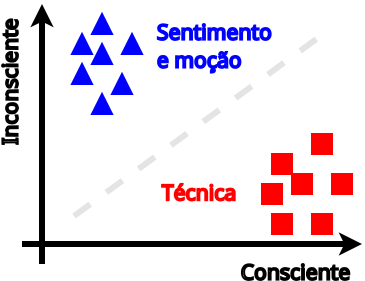 <?xml version="1.0" encoding="UTF-8"?>
<dia:diagram xmlns:dia="http://www.lysator.liu.se/~alla/dia/">
  <dia:layer name="Segundo plano" visible="true" connectable="true" active="true">
    <dia:object type="Standard - Line" version="0" id="O0">
      <dia:attribute name="obj_pos">
        <dia:point val="-3,80"/>
      </dia:attribute>
      <dia:attribute name="obj_bb">
        <dia:rectangle val="-3.15,79.415;14.15,80.585"/>
      </dia:attribute>
      <dia:attribute name="conn_endpoints">
        <dia:point val="-3,80"/>
        <dia:point val="14,80"/>
      </dia:attribute>
      <dia:attribute name="numcp">
        <dia:int val="1"/>
      </dia:attribute>
      <dia:attribute name="line_width">
        <dia:real val="0.3"/>
      </dia:attribute>
      <dia:attribute name="end_arrow">
        <dia:enum val="22"/>
      </dia:attribute>
      <dia:attribute name="end_arrow_length">
        <dia:real val="0.5"/>
      </dia:attribute>
      <dia:attribute name="end_arrow_width">
        <dia:real val="0.5"/>
      </dia:attribute>
    </dia:object>
    <dia:object type="Standard - Line" version="0" id="O1">
      <dia:attribute name="obj_pos">
        <dia:point val="-2,81"/>
      </dia:attribute>
      <dia:attribute name="obj_bb">
        <dia:rectangle val="-2.585,67.85;-1.415,81.15"/>
      </dia:attribute>
      <dia:attribute name="conn_endpoints">
        <dia:point val="-2,81"/>
        <dia:point val="-2,68"/>
      </dia:attribute>
      <dia:attribute name="numcp">
        <dia:int val="1"/>
      </dia:attribute>
      <dia:attribute name="line_width">
        <dia:real val="0.3"/>
      </dia:attribute>
      <dia:attribute name="end_arrow">
        <dia:enum val="22"/>
      </dia:attribute>
      <dia:attribute name="end_arrow_length">
        <dia:real val="0.5"/>
      </dia:attribute>
      <dia:attribute name="end_arrow_width">
        <dia:real val="0.5"/>
      </dia:attribute>
    </dia:object>
    <dia:object type="Standard - Polygon" version="0" id="O2">
      <dia:attribute name="obj_pos">
        <dia:point val="2,70.5"/>
      </dia:attribute>
      <dia:attribute name="obj_bb">
        <dia:rectangle val="1.919,69.388;3.081,70.55"/>
      </dia:attribute>
      <dia:attribute name="poly_points">
        <dia:point val="2,70.5"/>
        <dia:point val="3,70.5"/>
        <dia:point val="2.5,69.5"/>
      </dia:attribute>
      <dia:attribute name="line_color">
        <dia:color val="#0000ffff"/>
      </dia:attribute>
      <dia:attribute name="inner_color">
        <dia:color val="#0000ffff"/>
      </dia:attribute>
      <dia:attribute name="show_background">
        <dia:boolean val="true"/>
      </dia:attribute>
    </dia:object>
    <dia:object type="Standard - Polygon" version="0" id="O3">
      <dia:attribute name="obj_pos">
        <dia:point val="0.5,69.5"/>
      </dia:attribute>
      <dia:attribute name="obj_bb">
        <dia:rectangle val="0.419,68.388;1.581,69.55"/>
      </dia:attribute>
      <dia:attribute name="poly_points">
        <dia:point val="0.5,69.5"/>
        <dia:point val="1.5,69.5"/>
        <dia:point val="1,68.5"/>
      </dia:attribute>
      <dia:attribute name="line_color">
        <dia:color val="#0000ffff"/>
      </dia:attribute>
      <dia:attribute name="inner_color">
        <dia:color val="#0000ffff"/>
      </dia:attribute>
      <dia:attribute name="show_background">
        <dia:boolean val="true"/>
      </dia:attribute>
    </dia:object>
    <dia:object type="Standard - Polygon" version="0" id="O4">
      <dia:attribute name="obj_pos">
        <dia:point val="-0.5,70.5"/>
      </dia:attribute>
      <dia:attribute name="obj_bb">
        <dia:rectangle val="-0.581,69.388;0.581,70.55"/>
      </dia:attribute>
      <dia:attribute name="poly_points">
        <dia:point val="-0.5,70.5"/>
        <dia:point val="0.5,70.5"/>
        <dia:point val="0,69.5"/>
      </dia:attribute>
      <dia:attribute name="line_color">
        <dia:color val="#0000ffff"/>
      </dia:attribute>
      <dia:attribute name="inner_color">
        <dia:color val="#0000ffff"/>
      </dia:attribute>
      <dia:attribute name="show_background">
        <dia:boolean val="true"/>
      </dia:attribute>
    </dia:object>
    <dia:object type="Standard - Polygon" version="0" id="O5">
      <dia:attribute name="obj_pos">
        <dia:point val="1.5,72.5"/>
      </dia:attribute>
      <dia:attribute name="obj_bb">
        <dia:rectangle val="1.419,71.388;2.581,72.55"/>
      </dia:attribute>
      <dia:attribute name="poly_points">
        <dia:point val="1.5,72.5"/>
        <dia:point val="2.5,72.5"/>
        <dia:point val="2,71.5"/>
      </dia:attribute>
      <dia:attribute name="line_color">
        <dia:color val="#0000ffff"/>
      </dia:attribute>
      <dia:attribute name="inner_color">
        <dia:color val="#0000ffff"/>
      </dia:attribute>
      <dia:attribute name="show_background">
        <dia:boolean val="true"/>
      </dia:attribute>
    </dia:object>
    <dia:object type="Standard - Polygon" version="0" id="O6">
      <dia:attribute name="obj_pos">
        <dia:point val="0.5,73.5"/>
      </dia:attribute>
      <dia:attribute name="obj_bb">
        <dia:rectangle val="0.419,72.388;1.581,73.55"/>
      </dia:attribute>
      <dia:attribute name="poly_points">
        <dia:point val="0.5,73.5"/>
        <dia:point val="1.5,73.5"/>
        <dia:point val="1,72.5"/>
      </dia:attribute>
      <dia:attribute name="line_color">
        <dia:color val="#0000ffff"/>
      </dia:attribute>
      <dia:attribute name="inner_color">
        <dia:color val="#0000ffff"/>
      </dia:attribute>
      <dia:attribute name="show_background">
        <dia:boolean val="true"/>
      </dia:attribute>
    </dia:object>
    <dia:object type="Standard - Polygon" version="0" id="O7">
      <dia:attribute name="obj_pos">
        <dia:point val="-0.5,72"/>
      </dia:attribute>
      <dia:attribute name="obj_bb">
        <dia:rectangle val="-0.581,70.888;0.581,72.05"/>
      </dia:attribute>
      <dia:attribute name="poly_points">
        <dia:point val="-0.5,72"/>
        <dia:point val="0.5,72"/>
        <dia:point val="0,71"/>
      </dia:attribute>
      <dia:attribute name="line_color">
        <dia:color val="#0000ffff"/>
      </dia:attribute>
      <dia:attribute name="inner_color">
        <dia:color val="#0000ffff"/>
      </dia:attribute>
      <dia:attribute name="show_background">
        <dia:boolean val="true"/>
      </dia:attribute>
    </dia:object>
    <dia:object type="Standard - Polygon" version="0" id="O8">
      <dia:attribute name="obj_pos">
        <dia:point val="0.5,71"/>
      </dia:attribute>
      <dia:attribute name="obj_bb">
        <dia:rectangle val="0.419,69.888;1.581,71.05"/>
      </dia:attribute>
      <dia:attribute name="poly_points">
        <dia:point val="0.5,71"/>
        <dia:point val="1.5,71"/>
        <dia:point val="1,70"/>
      </dia:attribute>
      <dia:attribute name="line_color">
        <dia:color val="#0000ffff"/>
      </dia:attribute>
      <dia:attribute name="inner_color">
        <dia:color val="#0000ffff"/>
      </dia:attribute>
      <dia:attribute name="show_background">
        <dia:boolean val="true"/>
      </dia:attribute>
    </dia:object>
    <dia:object type="Standard - Polygon" version="0" id="O9">
      <dia:attribute name="obj_pos">
        <dia:point val="12.5,77.5"/>
      </dia:attribute>
      <dia:attribute name="obj_bb">
        <dia:rectangle val="12.45,76.45;13.55,77.55"/>
      </dia:attribute>
      <dia:attribute name="poly_points">
        <dia:point val="12.5,77.5"/>
        <dia:point val="13.5,77.5"/>
        <dia:point val="13.5,76.5"/>
        <dia:point val="12.5,76.5"/>
      </dia:attribute>
      <dia:attribute name="line_color">
        <dia:color val="#ff0000ff"/>
      </dia:attribute>
      <dia:attribute name="inner_color">
        <dia:color val="#ff0000ff"/>
      </dia:attribute>
      <dia:attribute name="show_background">
        <dia:boolean val="true"/>
      </dia:attribute>
    </dia:object>
    <dia:object type="Standard - Polygon" version="0" id="O10">
      <dia:attribute name="obj_pos">
        <dia:point val="11.5,75.5"/>
      </dia:attribute>
      <dia:attribute name="obj_bb">
        <dia:rectangle val="11.45,74.45;12.55,75.55"/>
      </dia:attribute>
      <dia:attribute name="poly_points">
        <dia:point val="11.5,75.5"/>
        <dia:point val="12.5,75.5"/>
        <dia:point val="12.5,74.5"/>
        <dia:point val="11.5,74.5"/>
      </dia:attribute>
      <dia:attribute name="line_color">
        <dia:color val="#ff0000ff"/>
      </dia:attribute>
      <dia:attribute name="inner_color">
        <dia:color val="#ff0000ff"/>
      </dia:attribute>
      <dia:attribute name="show_background">
        <dia:boolean val="true"/>
      </dia:attribute>
    </dia:object>
    <dia:object type="Standard - Polygon" version="0" id="O11">
      <dia:attribute name="obj_pos">
        <dia:point val="9.5,76.5"/>
      </dia:attribute>
      <dia:attribute name="obj_bb">
        <dia:rectangle val="9.45,75.45;10.55,76.55"/>
      </dia:attribute>
      <dia:attribute name="poly_points">
        <dia:point val="9.5,76.5"/>
        <dia:point val="10.5,76.5"/>
        <dia:point val="10.5,75.5"/>
        <dia:point val="9.5,75.5"/>
      </dia:attribute>
      <dia:attribute name="line_color">
        <dia:color val="#ff0000ff"/>
      </dia:attribute>
      <dia:attribute name="inner_color">
        <dia:color val="#ff0000ff"/>
      </dia:attribute>
      <dia:attribute name="show_background">
        <dia:boolean val="true"/>
      </dia:attribute>
    </dia:object>
    <dia:object type="Standard - Polygon" version="0" id="O12">
      <dia:attribute name="obj_pos">
        <dia:point val="11.5,79.5"/>
      </dia:attribute>
      <dia:attribute name="obj_bb">
        <dia:rectangle val="11.45,78.45;12.55,79.55"/>
      </dia:attribute>
      <dia:attribute name="poly_points">
        <dia:point val="11.5,79.5"/>
        <dia:point val="12.5,79.5"/>
        <dia:point val="12.5,78.5"/>
        <dia:point val="11.5,78.5"/>
      </dia:attribute>
      <dia:attribute name="line_color">
        <dia:color val="#ff0000ff"/>
      </dia:attribute>
      <dia:attribute name="inner_color">
        <dia:color val="#ff0000ff"/>
      </dia:attribute>
      <dia:attribute name="show_background">
        <dia:boolean val="true"/>
      </dia:attribute>
    </dia:object>
    <dia:object type="Standard - Polygon" version="0" id="O13">
      <dia:attribute name="obj_pos">
        <dia:point val="9.5,79.5"/>
      </dia:attribute>
      <dia:attribute name="obj_bb">
        <dia:rectangle val="9.45,78.45;10.55,79.55"/>
      </dia:attribute>
      <dia:attribute name="poly_points">
        <dia:point val="9.5,79.5"/>
        <dia:point val="10.5,79.5"/>
        <dia:point val="10.5,78.5"/>
        <dia:point val="9.5,78.5"/>
      </dia:attribute>
      <dia:attribute name="line_color">
        <dia:color val="#ff0000ff"/>
      </dia:attribute>
      <dia:attribute name="inner_color">
        <dia:color val="#ff0000ff"/>
      </dia:attribute>
      <dia:attribute name="show_background">
        <dia:boolean val="true"/>
      </dia:attribute>
    </dia:object>
    <dia:object type="Standard - Polygon" version="0" id="O14">
      <dia:attribute name="obj_pos">
        <dia:point val="9,78"/>
      </dia:attribute>
      <dia:attribute name="obj_bb">
        <dia:rectangle val="8.95,76.95;10.05,78.05"/>
      </dia:attribute>
      <dia:attribute name="poly_points">
        <dia:point val="9,78"/>
        <dia:point val="10,78"/>
        <dia:point val="10,77"/>
        <dia:point val="9,77"/>
      </dia:attribute>
      <dia:attribute name="line_color">
        <dia:color val="#ff0000ff"/>
      </dia:attribute>
      <dia:attribute name="inner_color">
        <dia:color val="#ff0000ff"/>
      </dia:attribute>
      <dia:attribute name="show_background">
        <dia:boolean val="true"/>
      </dia:attribute>
    </dia:object>
    <dia:object type="Standard - Polygon" version="0" id="O15">
      <dia:attribute name="obj_pos">
        <dia:point val="10.5,77.5"/>
      </dia:attribute>
      <dia:attribute name="obj_bb">
        <dia:rectangle val="10.45,76.45;11.55,77.55"/>
      </dia:attribute>
      <dia:attribute name="poly_points">
        <dia:point val="10.5,77.5"/>
        <dia:point val="11.5,77.5"/>
        <dia:point val="11.5,76.5"/>
        <dia:point val="10.5,76.5"/>
      </dia:attribute>
      <dia:attribute name="line_color">
        <dia:color val="#ff0000ff"/>
      </dia:attribute>
      <dia:attribute name="inner_color">
        <dia:color val="#ff0000ff"/>
      </dia:attribute>
      <dia:attribute name="show_background">
        <dia:boolean val="true"/>
      </dia:attribute>
    </dia:object>
    <dia:object type="Standard - Outline" version="0" id="O16">
      <dia:attribute name="obj_pos">
        <dia:point val="-4,75"/>
      </dia:attribute>
      <dia:attribute name="obj_bb">
        <dia:rectangle val="-4.05,68.412;-3.131,75.05"/>
      </dia:attribute>
      <dia:attribute name="meta">
        <dia:composite type="dict"/>
      </dia:attribute>
      <dia:attribute name="name">
        <dia:string>#Inconsciente#</dia:string>
      </dia:attribute>
      <dia:attribute name="rotation">
        <dia:real val="90"/>
      </dia:attribute>
      <dia:attribute name="text_font">
        <dia:font family="sans" style="0" name="Helvetica"/>
      </dia:attribute>
      <dia:attribute name="text_height">
        <dia:real val="1.058"/>
      </dia:attribute>
      <dia:attribute name="line_width">
        <dia:real val="0.1"/>
      </dia:attribute>
      <dia:attribute name="line_colour">
        <dia:color val="#000000ff"/>
      </dia:attribute>
      <dia:attribute name="fill_colour">
        <dia:color val="#ffffffff"/>
      </dia:attribute>
      <dia:attribute name="show_background">
        <dia:boolean val="false"/>
      </dia:attribute>
    </dia:object>
    <dia:object type="Standard - Outline" version="0" id="O17">
      <dia:attribute name="obj_pos">
        <dia:point val="4,77"/>
      </dia:attribute>
      <dia:attribute name="obj_bb">
        <dia:rectangle val="3.95,76.95;8.032,77.911"/>
      </dia:attribute>
      <dia:attribute name="meta">
        <dia:composite type="dict"/>
      </dia:attribute>
      <dia:attribute name="name">
        <dia:string>#Técnica#</dia:string>
      </dia:attribute>
      <dia:attribute name="rotation">
        <dia:real val="0"/>
      </dia:attribute>
      <dia:attribute name="text_font">
        <dia:font family="sans" style="0" name="Helvetica"/>
      </dia:attribute>
      <dia:attribute name="text_height">
        <dia:real val="1.058"/>
      </dia:attribute>
      <dia:attribute name="line_width">
        <dia:real val="0.1"/>
      </dia:attribute>
      <dia:attribute name="line_colour">
        <dia:color val="#ff0000ff"/>
      </dia:attribute>
      <dia:attribute name="fill_colour">
        <dia:color val="#ffffffff"/>
      </dia:attribute>
      <dia:attribute name="show_background">
        <dia:boolean val="false"/>
      </dia:attribute>
    </dia:object>
    <dia:object type="Standard - Outline" version="0" id="O18">
      <dia:attribute name="obj_pos">
        <dia:point val="3.8,69"/>
      </dia:attribute>
      <dia:attribute name="obj_bb">
        <dia:rectangle val="3.75,68.95;9.84,69.869"/>
      </dia:attribute>
      <dia:attribute name="meta">
        <dia:composite type="dict"/>
      </dia:attribute>
      <dia:attribute name="name">
        <dia:string>#Sentimento#</dia:string>
      </dia:attribute>
      <dia:attribute name="rotation">
        <dia:real val="0"/>
      </dia:attribute>
      <dia:attribute name="text_font">
        <dia:font family="sans" style="0" name="Helvetica"/>
      </dia:attribute>
      <dia:attribute name="text_height">
        <dia:real val="1.058"/>
      </dia:attribute>
      <dia:attribute name="line_width">
        <dia:real val="0.1"/>
      </dia:attribute>
      <dia:attribute name="line_colour">
        <dia:color val="#0000ffff"/>
      </dia:attribute>
      <dia:attribute name="fill_colour">
        <dia:color val="#ffffffff"/>
      </dia:attribute>
      <dia:attribute name="show_background">
        <dia:boolean val="false"/>
      </dia:attribute>
    </dia:object>
    <dia:object type="Standard - Outline" version="0" id="O19">
      <dia:attribute name="obj_pos">
        <dia:point val="8,81"/>
      </dia:attribute>
      <dia:attribute name="obj_bb">
        <dia:rectangle val="7.95,80.95;13.807,81.869"/>
      </dia:attribute>
      <dia:attribute name="meta">
        <dia:composite type="dict"/>
      </dia:attribute>
      <dia:attribute name="name">
        <dia:string>#Consciente#</dia:string>
      </dia:attribute>
      <dia:attribute name="rotation">
        <dia:real val="0"/>
      </dia:attribute>
      <dia:attribute name="text_font">
        <dia:font family="sans" style="0" name="Helvetica"/>
      </dia:attribute>
      <dia:attribute name="text_height">
        <dia:real val="1.058"/>
      </dia:attribute>
      <dia:attribute name="line_width">
        <dia:real val="0.1"/>
      </dia:attribute>
      <dia:attribute name="line_colour">
        <dia:color val="#000000ff"/>
      </dia:attribute>
      <dia:attribute name="fill_colour">
        <dia:color val="#ffffffff"/>
      </dia:attribute>
      <dia:attribute name="show_background">
        <dia:boolean val="false"/>
      </dia:attribute>
    </dia:object>
    <dia:object type="Standard - Outline" version="0" id="O20">
      <dia:attribute name="obj_pos">
        <dia:point val="3.8,70.4"/>
      </dia:attribute>
      <dia:attribute name="obj_bb">
        <dia:rectangle val="3.75,70.35;8.278,71.476"/>
      </dia:attribute>
      <dia:attribute name="meta">
        <dia:composite type="dict"/>
      </dia:attribute>
      <dia:attribute name="name">
        <dia:string>#e moção#</dia:string>
      </dia:attribute>
      <dia:attribute name="rotation">
        <dia:real val="0"/>
      </dia:attribute>
      <dia:attribute name="text_font">
        <dia:font family="sans" style="0" name="Helvetica"/>
      </dia:attribute>
      <dia:attribute name="text_height">
        <dia:real val="1.058"/>
      </dia:attribute>
      <dia:attribute name="line_width">
        <dia:real val="0.1"/>
      </dia:attribute>
      <dia:attribute name="line_colour">
        <dia:color val="#0000ffff"/>
      </dia:attribute>
      <dia:attribute name="fill_colour">
        <dia:color val="#ffffffff"/>
      </dia:attribute>
      <dia:attribute name="show_background">
        <dia:boolean val="false"/>
      </dia:attribute>
    </dia:object>
    <dia:object type="Standard - Line" version="0" id="O21">
      <dia:attribute name="obj_pos">
        <dia:point val="-0.4,78.6"/>
      </dia:attribute>
      <dia:attribute name="obj_bb">
        <dia:rectangle val="-0.61,69.19;12.41,78.81"/>
      </dia:attribute>
      <dia:attribute name="conn_endpoints">
        <dia:point val="-0.4,78.6"/>
        <dia:point val="12.2,69.4"/>
      </dia:attribute>
      <dia:attribute name="numcp">
        <dia:int val="1"/>
      </dia:attribute>
      <dia:attribute name="line_color">
        <dia:color val="#e4e4e4ff"/>
      </dia:attribute>
      <dia:attribute name="line_width">
        <dia:real val="0.3"/>
      </dia:attribute>
      <dia:attribute name="line_style">
        <dia:enum val="1"/>
      </dia:attribute>
    </dia:object>
  </dia:layer>
</dia:diagram>
